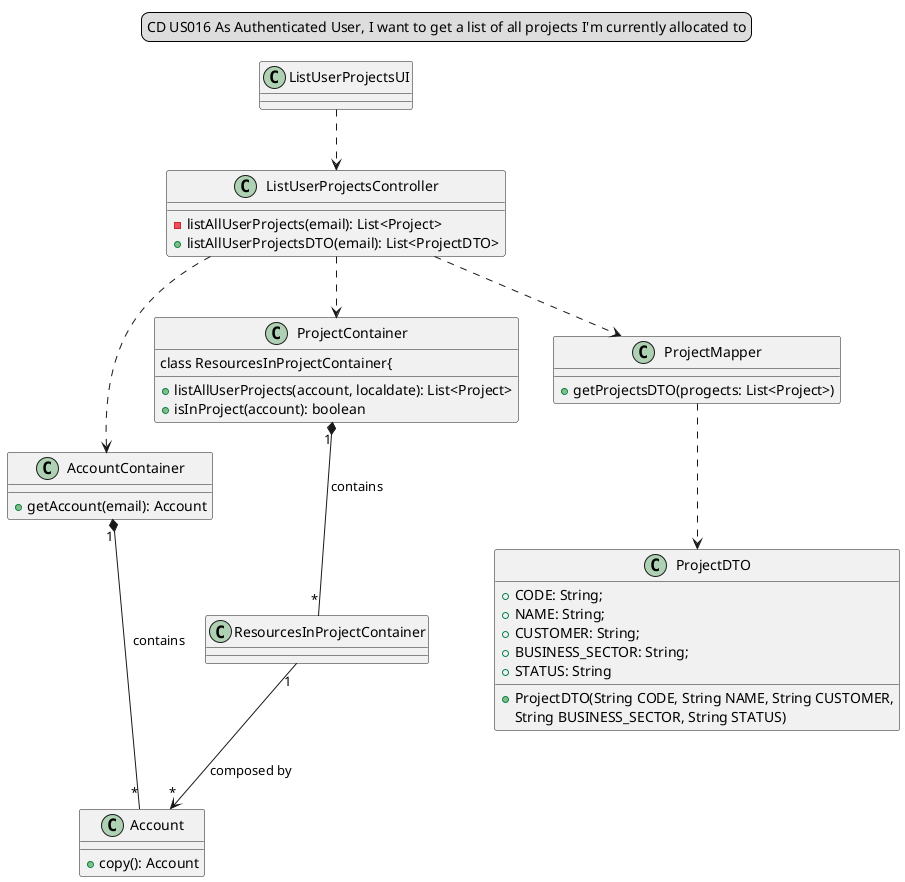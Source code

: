 CD 

@startuml
legend top
CD US016 As Authenticated User, I want to get a list of all projects I'm currently allocated to
end legend

ListUserProjectsUI..>ListUserProjectsController
ListUserProjectsController ..> AccountContainer
AccountContainer "1"*--"*" Account : contains
ListUserProjectsController ..> ProjectContainer
ListUserProjectsController ..> ProjectMapper
ProjectMapper ..> ProjectDTO
ProjectContainer "1"*--"*" ResourcesInProjectContainer : contains
ResourcesInProjectContainer "1"-->"*" Account : composed by



class ListUserProjectsUI {

}

class ListUserProjectsController {
-listAllUserProjects(email): List<Project>
+listAllUserProjectsDTO(email): List<ProjectDTO>

}




class AccountContainer {
+getAccount(email): Account

}

class Account{
+copy(): Account
}

class ProjectContainer{
+listAllUserProjects(account, localdate): List<Project>


class ResourcesInProjectContainer{
+isInProject(account): boolean

}

class ProjectMapper {
+getProjectsDTO(progects: List<Project>)
}

class ProjectDTO {
+CODE: String;
+NAME: String;
+CUSTOMER: String;
+BUSINESS_SECTOR: String;
+STATUS: String
+ProjectDTO(String CODE, String NAME, String CUSTOMER,
           String BUSINESS_SECTOR, String STATUS)
}

@enduml
